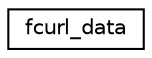 digraph "Graphical Class Hierarchy"
{
  edge [fontname="Helvetica",fontsize="10",labelfontname="Helvetica",labelfontsize="10"];
  node [fontname="Helvetica",fontsize="10",shape=record];
  rankdir="LR";
  Node0 [label="fcurl_data",height=0.2,width=0.4,color="black", fillcolor="white", style="filled",URL="$structfcurl__data.html"];
}
